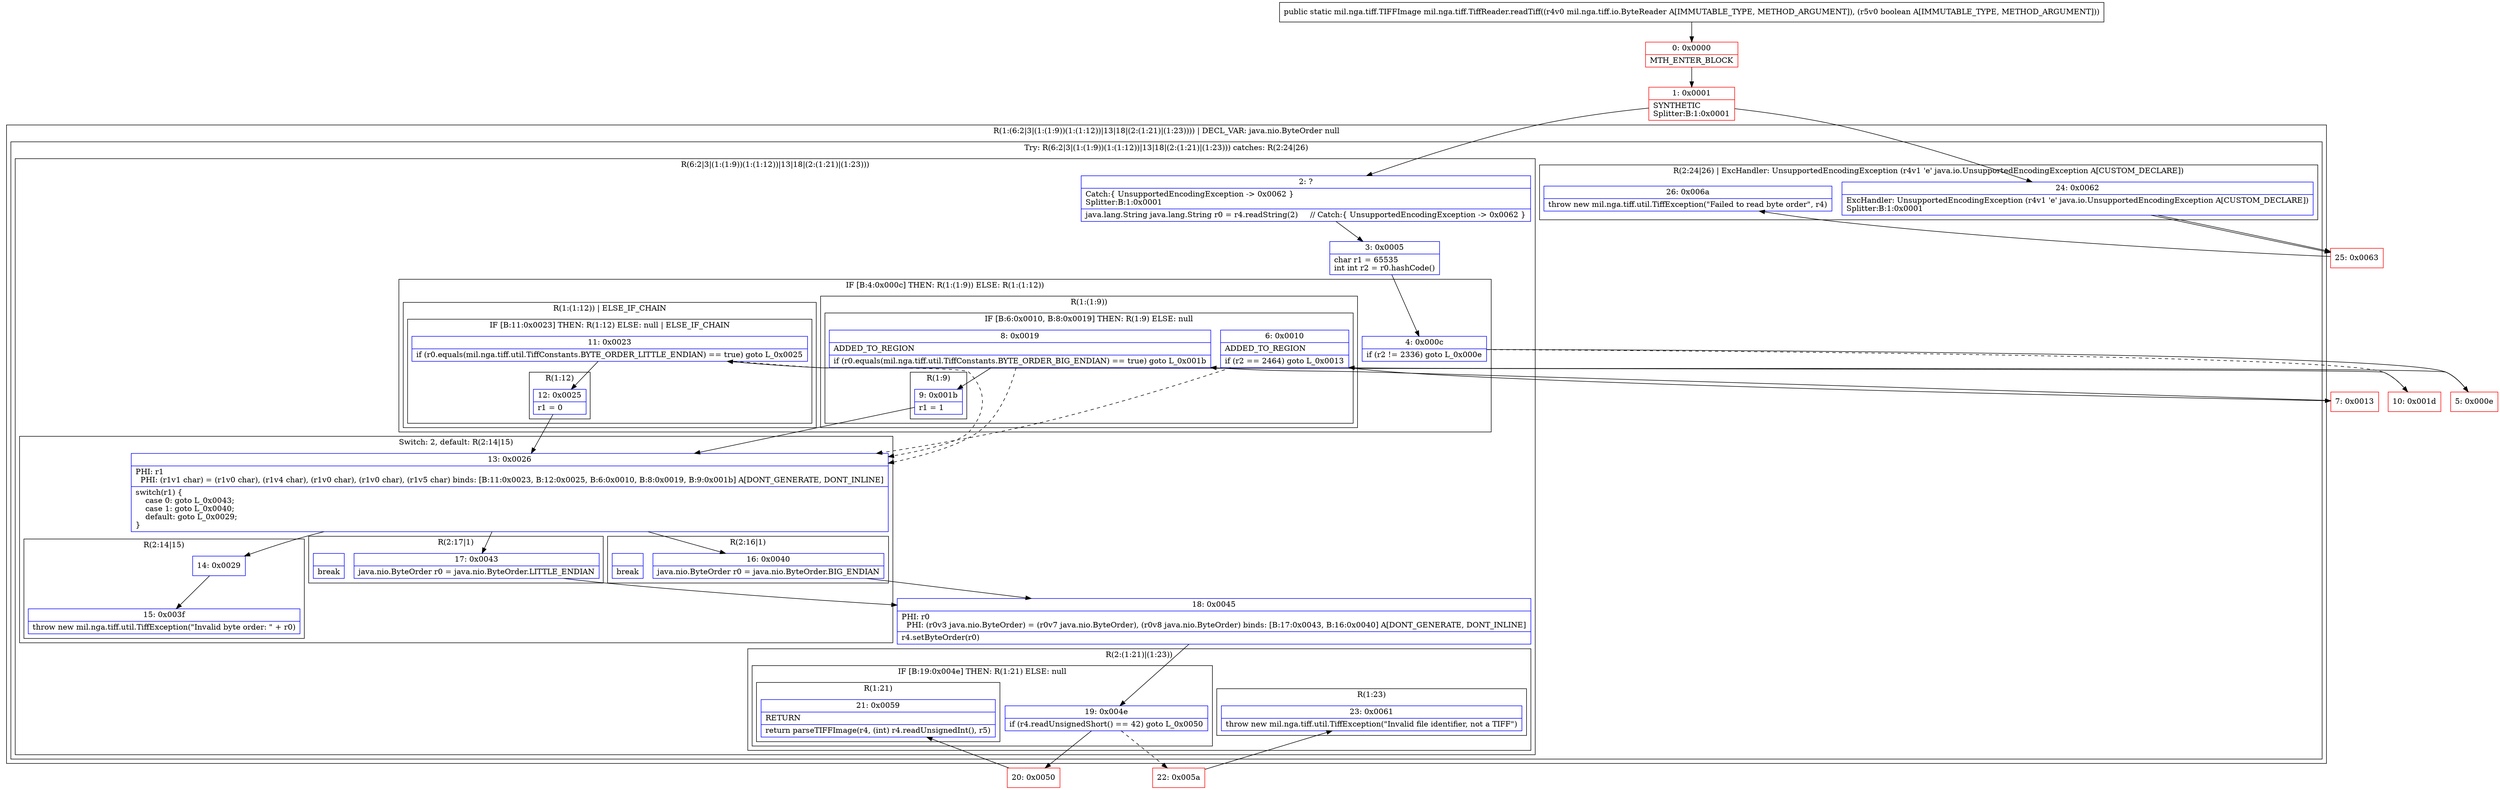 digraph "CFG formil.nga.tiff.TiffReader.readTiff(Lmil\/nga\/tiff\/io\/ByteReader;Z)Lmil\/nga\/tiff\/TIFFImage;" {
subgraph cluster_Region_1497127522 {
label = "R(1:(6:2|3|(1:(1:9))(1:(1:12))|13|18|(2:(1:21)|(1:23)))) | DECL_VAR: java.nio.ByteOrder null\l";
node [shape=record,color=blue];
subgraph cluster_TryCatchRegion_125591878 {
label = "Try: R(6:2|3|(1:(1:9))(1:(1:12))|13|18|(2:(1:21)|(1:23))) catches: R(2:24|26)";
node [shape=record,color=blue];
subgraph cluster_Region_1544021723 {
label = "R(6:2|3|(1:(1:9))(1:(1:12))|13|18|(2:(1:21)|(1:23)))";
node [shape=record,color=blue];
Node_2 [shape=record,label="{2\:\ ?|Catch:\{ UnsupportedEncodingException \-\> 0x0062 \}\lSplitter:B:1:0x0001\l|java.lang.String java.lang.String r0 = r4.readString(2)     \/\/ Catch:\{ UnsupportedEncodingException \-\> 0x0062 \}\l}"];
Node_3 [shape=record,label="{3\:\ 0x0005|char r1 = 65535\lint int r2 = r0.hashCode()\l}"];
subgraph cluster_IfRegion_1724624701 {
label = "IF [B:4:0x000c] THEN: R(1:(1:9)) ELSE: R(1:(1:12))";
node [shape=record,color=blue];
Node_4 [shape=record,label="{4\:\ 0x000c|if (r2 != 2336) goto L_0x000e\l}"];
subgraph cluster_Region_720413057 {
label = "R(1:(1:9))";
node [shape=record,color=blue];
subgraph cluster_IfRegion_1541022567 {
label = "IF [B:6:0x0010, B:8:0x0019] THEN: R(1:9) ELSE: null";
node [shape=record,color=blue];
Node_6 [shape=record,label="{6\:\ 0x0010|ADDED_TO_REGION\l|if (r2 == 2464) goto L_0x0013\l}"];
Node_8 [shape=record,label="{8\:\ 0x0019|ADDED_TO_REGION\l|if (r0.equals(mil.nga.tiff.util.TiffConstants.BYTE_ORDER_BIG_ENDIAN) == true) goto L_0x001b\l}"];
subgraph cluster_Region_704650047 {
label = "R(1:9)";
node [shape=record,color=blue];
Node_9 [shape=record,label="{9\:\ 0x001b|r1 = 1\l}"];
}
}
}
subgraph cluster_Region_173175610 {
label = "R(1:(1:12)) | ELSE_IF_CHAIN\l";
node [shape=record,color=blue];
subgraph cluster_IfRegion_1380088140 {
label = "IF [B:11:0x0023] THEN: R(1:12) ELSE: null | ELSE_IF_CHAIN\l";
node [shape=record,color=blue];
Node_11 [shape=record,label="{11\:\ 0x0023|if (r0.equals(mil.nga.tiff.util.TiffConstants.BYTE_ORDER_LITTLE_ENDIAN) == true) goto L_0x0025\l}"];
subgraph cluster_Region_550225242 {
label = "R(1:12)";
node [shape=record,color=blue];
Node_12 [shape=record,label="{12\:\ 0x0025|r1 = 0\l}"];
}
}
}
}
subgraph cluster_SwitchRegion_1808371498 {
label = "Switch: 2, default: R(2:14|15)";
node [shape=record,color=blue];
Node_13 [shape=record,label="{13\:\ 0x0026|PHI: r1 \l  PHI: (r1v1 char) = (r1v0 char), (r1v4 char), (r1v0 char), (r1v0 char), (r1v5 char) binds: [B:11:0x0023, B:12:0x0025, B:6:0x0010, B:8:0x0019, B:9:0x001b] A[DONT_GENERATE, DONT_INLINE]\l|switch(r1) \{\l    case 0: goto L_0x0043;\l    case 1: goto L_0x0040;\l    default: goto L_0x0029;\l\}\l}"];
subgraph cluster_Region_408176555 {
label = "R(2:17|1)";
node [shape=record,color=blue];
Node_17 [shape=record,label="{17\:\ 0x0043|java.nio.ByteOrder r0 = java.nio.ByteOrder.LITTLE_ENDIAN\l}"];
Node_InsnContainer_830916440 [shape=record,label="{|break\l}"];
}
subgraph cluster_Region_849833597 {
label = "R(2:16|1)";
node [shape=record,color=blue];
Node_16 [shape=record,label="{16\:\ 0x0040|java.nio.ByteOrder r0 = java.nio.ByteOrder.BIG_ENDIAN\l}"];
Node_InsnContainer_1427437183 [shape=record,label="{|break\l}"];
}
subgraph cluster_Region_1134150348 {
label = "R(2:14|15)";
node [shape=record,color=blue];
Node_14 [shape=record,label="{14\:\ 0x0029}"];
Node_15 [shape=record,label="{15\:\ 0x003f|throw new mil.nga.tiff.util.TiffException(\"Invalid byte order: \" + r0)\l}"];
}
}
Node_18 [shape=record,label="{18\:\ 0x0045|PHI: r0 \l  PHI: (r0v3 java.nio.ByteOrder) = (r0v7 java.nio.ByteOrder), (r0v8 java.nio.ByteOrder) binds: [B:17:0x0043, B:16:0x0040] A[DONT_GENERATE, DONT_INLINE]\l|r4.setByteOrder(r0)\l}"];
subgraph cluster_Region_2059905525 {
label = "R(2:(1:21)|(1:23))";
node [shape=record,color=blue];
subgraph cluster_IfRegion_1662373428 {
label = "IF [B:19:0x004e] THEN: R(1:21) ELSE: null";
node [shape=record,color=blue];
Node_19 [shape=record,label="{19\:\ 0x004e|if (r4.readUnsignedShort() == 42) goto L_0x0050\l}"];
subgraph cluster_Region_1680767241 {
label = "R(1:21)";
node [shape=record,color=blue];
Node_21 [shape=record,label="{21\:\ 0x0059|RETURN\l|return parseTIFFImage(r4, (int) r4.readUnsignedInt(), r5)\l}"];
}
}
subgraph cluster_Region_377212157 {
label = "R(1:23)";
node [shape=record,color=blue];
Node_23 [shape=record,label="{23\:\ 0x0061|throw new mil.nga.tiff.util.TiffException(\"Invalid file identifier, not a TIFF\")\l}"];
}
}
}
subgraph cluster_Region_1370769350 {
label = "R(2:24|26) | ExcHandler: UnsupportedEncodingException (r4v1 'e' java.io.UnsupportedEncodingException A[CUSTOM_DECLARE])\l";
node [shape=record,color=blue];
Node_24 [shape=record,label="{24\:\ 0x0062|ExcHandler: UnsupportedEncodingException (r4v1 'e' java.io.UnsupportedEncodingException A[CUSTOM_DECLARE])\lSplitter:B:1:0x0001\l}"];
Node_26 [shape=record,label="{26\:\ 0x006a|throw new mil.nga.tiff.util.TiffException(\"Failed to read byte order\", r4)\l}"];
}
}
}
subgraph cluster_Region_1370769350 {
label = "R(2:24|26) | ExcHandler: UnsupportedEncodingException (r4v1 'e' java.io.UnsupportedEncodingException A[CUSTOM_DECLARE])\l";
node [shape=record,color=blue];
Node_24 [shape=record,label="{24\:\ 0x0062|ExcHandler: UnsupportedEncodingException (r4v1 'e' java.io.UnsupportedEncodingException A[CUSTOM_DECLARE])\lSplitter:B:1:0x0001\l}"];
Node_26 [shape=record,label="{26\:\ 0x006a|throw new mil.nga.tiff.util.TiffException(\"Failed to read byte order\", r4)\l}"];
}
Node_0 [shape=record,color=red,label="{0\:\ 0x0000|MTH_ENTER_BLOCK\l}"];
Node_1 [shape=record,color=red,label="{1\:\ 0x0001|SYNTHETIC\lSplitter:B:1:0x0001\l}"];
Node_5 [shape=record,color=red,label="{5\:\ 0x000e}"];
Node_7 [shape=record,color=red,label="{7\:\ 0x0013}"];
Node_10 [shape=record,color=red,label="{10\:\ 0x001d}"];
Node_20 [shape=record,color=red,label="{20\:\ 0x0050}"];
Node_22 [shape=record,color=red,label="{22\:\ 0x005a}"];
Node_25 [shape=record,color=red,label="{25\:\ 0x0063}"];
MethodNode[shape=record,label="{public static mil.nga.tiff.TIFFImage mil.nga.tiff.TiffReader.readTiff((r4v0 mil.nga.tiff.io.ByteReader A[IMMUTABLE_TYPE, METHOD_ARGUMENT]), (r5v0 boolean A[IMMUTABLE_TYPE, METHOD_ARGUMENT])) }"];
MethodNode -> Node_0;
Node_2 -> Node_3;
Node_3 -> Node_4;
Node_4 -> Node_5;
Node_4 -> Node_10[style=dashed];
Node_6 -> Node_7;
Node_6 -> Node_13[style=dashed];
Node_8 -> Node_9;
Node_8 -> Node_13[style=dashed];
Node_9 -> Node_13;
Node_11 -> Node_12;
Node_11 -> Node_13[style=dashed];
Node_12 -> Node_13;
Node_13 -> Node_14;
Node_13 -> Node_16;
Node_13 -> Node_17;
Node_17 -> Node_18;
Node_16 -> Node_18;
Node_14 -> Node_15;
Node_18 -> Node_19;
Node_19 -> Node_20;
Node_19 -> Node_22[style=dashed];
Node_24 -> Node_25;
Node_24 -> Node_25;
Node_0 -> Node_1;
Node_1 -> Node_2;
Node_1 -> Node_24;
Node_5 -> Node_6;
Node_7 -> Node_8;
Node_10 -> Node_11;
Node_20 -> Node_21;
Node_22 -> Node_23;
Node_25 -> Node_26;
}

